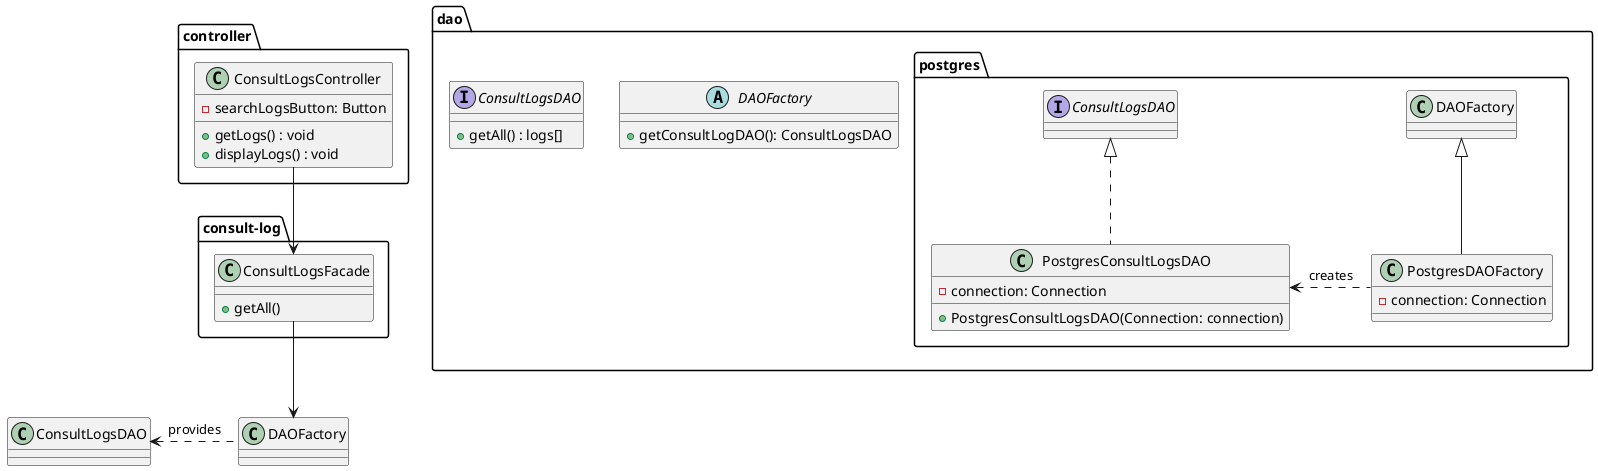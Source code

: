 @startuml
package controller {

  class ConsultLogsController {
    -searchLogsButton: Button
    +getLogs() : void
    +displayLogs() : void
  }
}

package consult-log {

  class ConsultLogsFacade {
    +getAll()
  }

}

package dao {

  abstract class DAOFactory {
    +getConsultLogDAO(): ConsultLogsDAO
  }

  interface ConsultLogsDAO {
    +getAll() : logs[]
  }

  package postgres {

    class PostgresConsultLogsDAO implements ConsultLogsDAO {
      -connection: Connection
      +PostgresConsultLogsDAO(Connection: connection)
    }

    class PostgresDAOFactory extends DAOFactory {
      -connection: Connection
    }
  }

}

PostgresDAOFactory .left> PostgresConsultLogsDAO : "creates"
DAOFactory .left> ConsultLogsDAO : "provides"
ConsultLogsFacade -down-> DAOFactory
ConsultLogsController -down-> ConsultLogsFacade

@enduml
